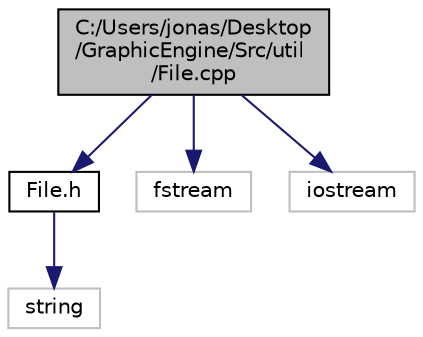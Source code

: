 digraph "C:/Users/jonas/Desktop/GraphicEngine/Src/util/File.cpp"
{
 // INTERACTIVE_SVG=YES
 // LATEX_PDF_SIZE
  bgcolor="transparent";
  edge [fontname="Helvetica",fontsize="10",labelfontname="Helvetica",labelfontsize="10"];
  node [fontname="Helvetica",fontsize="10",shape=record];
  Node1 [label="C:/Users/jonas/Desktop\l/GraphicEngine/Src/util\l/File.cpp",height=0.2,width=0.4,color="black", fillcolor="grey75", style="filled", fontcolor="black",tooltip=" "];
  Node1 -> Node2 [color="midnightblue",fontsize="10",style="solid",fontname="Helvetica"];
  Node2 [label="File.h",height=0.2,width=0.4,color="black",URL="$df/d0c/_file_8h.html",tooltip=" "];
  Node2 -> Node3 [color="midnightblue",fontsize="10",style="solid",fontname="Helvetica"];
  Node3 [label="string",height=0.2,width=0.4,color="grey75",tooltip=" "];
  Node1 -> Node4 [color="midnightblue",fontsize="10",style="solid",fontname="Helvetica"];
  Node4 [label="fstream",height=0.2,width=0.4,color="grey75",tooltip=" "];
  Node1 -> Node5 [color="midnightblue",fontsize="10",style="solid",fontname="Helvetica"];
  Node5 [label="iostream",height=0.2,width=0.4,color="grey75",tooltip=" "];
}
